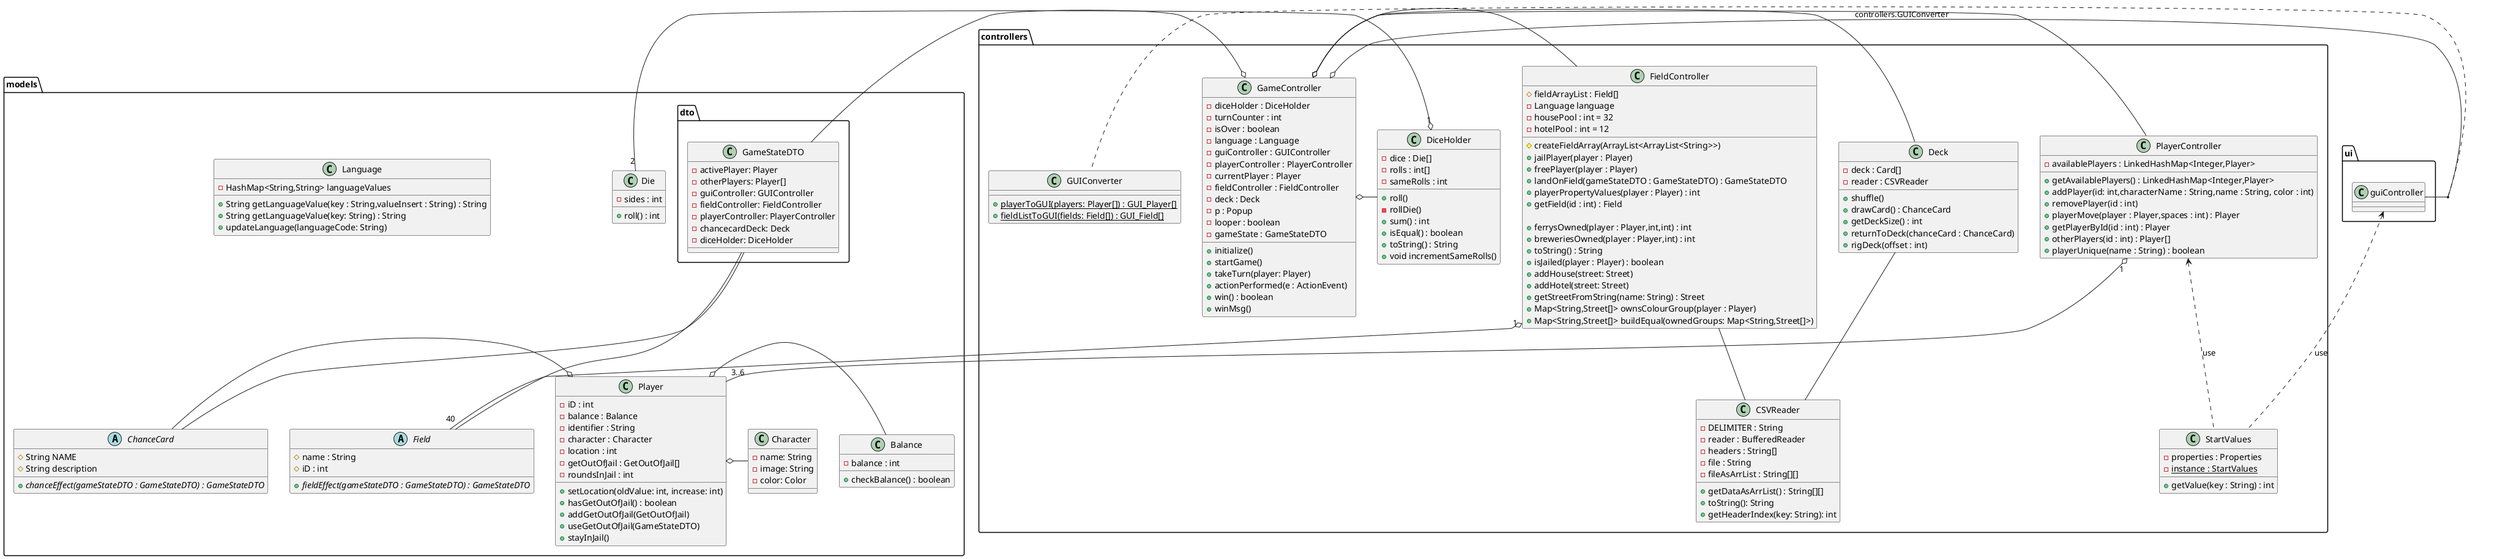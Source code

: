 @startuml
class models.Character {
- name: String
- image: String
- color: Color
}

class controllers.GUIConverter {
+ {static} playerToGUI(players: Player[]) : GUI_Player[]
+ {static} fieldListToGUI(fields: Field[]) : GUI_Field[]
}
class controllers.GameController {
- diceHolder : DiceHolder
- turnCounter : int
- isOver : boolean
- language : Language
- guiController : GUIController
- playerController : PlayerController
- currentPlayer : Player
- fieldController : FieldController
- deck : Deck
- p : Popup
- looper : boolean
- gameState : GameStateDTO
+ initialize()
+ startGame()
+ takeTurn(player: Player)
+ actionPerformed(e : ActionEvent)
+ win() : boolean
+ winMsg()
}
class controllers.FieldController {
# fieldArrayList : Field[]
- Language language
- housePool : int = 32
- hotelPool : int = 12
# createFieldArray(ArrayList<ArrayList<String>>)
+ jailPlayer(player : Player)
+ freePlayer(player : Player)
+ landOnField(gameStateDTO : GameStateDTO) : GameStateDTO
+ playerPropertyValues(player : Player) : int
+ getField(id : int) : Field

+ ferrysOwned(player : Player,int,int) : int
+ breweriesOwned(player : Player,int) : int
+ toString() : String
+ isJailed(player : Player) : boolean
+ addHouse(street: Street)
+ addHotel(street: Street)
+ getStreetFromString(name: String) : Street
+ Map<String,Street[]> ownsColourGroup(player : Player)
+ Map<String,Street[]> buildEqual(ownedGroups: Map<String,Street[]>)
}
class models.Language {
- HashMap<String,String> languageValues
+ String getLanguageValue(key : String,valueInsert : String) : String
+ String getLanguageValue(key: String) : String
+ updateLanguage(languageCode: String)
}
abstract class models.ChanceCard {
# String NAME
# String description
+ {abstract} chanceEffect(gameStateDTO : GameStateDTO) : GameStateDTO
}

class models.Player {
- iD : int
- balance : Balance
- identifier : String
- character : Character
- location : int
- getOutOfJail : GetOutOfJail[]
- roundsInJail : int

+ setLocation(oldValue: int, increase: int)
+ hasGetOutOfJail() : boolean
+ addGetOutOfJail(GetOutOfJail)
+ useGetOutOfJail(GameStateDTO)
+ stayInJail()
}

class ui.guiController{
}

abstract class models.Field {
# name : String
# iD : int
+ {abstract} fieldEffect(gameStateDTO : GameStateDTO) : GameStateDTO
}

class controllers.PlayerController {
- availablePlayers : LinkedHashMap<Integer,Player>
+ getAvailablePlayers() : LinkedHashMap<Integer,Player>
+ addPlayer(id: int,characterName : String,name : String, color : int)
+ removePlayer(id : int)
+ playerMove(player : Player,spaces : int) : Player
+ getPlayerById(id : int) : Player
+ otherPlayers(id : int) : Player[]
+ playerUnique(name : String) : boolean
}
class controllers.DiceHolder {
- dice : Die[]
- rolls : int[]
- sameRolls : int
+ roll()
- rollDie()
+ sum() : int
+ isEqual() : boolean
+ toString() : String
+ void incrementSameRolls()
}
class controllers.StartValues {
- properties : Properties
- {static} instance : StartValues
+ getValue(key : String) : int
}

class models.Balance {
- balance : int
+ checkBalance() : boolean
}

class models.Die {
- sides : int
+ roll() : int
}

class models.dto.GameStateDTO {
- activePlayer: Player
- otherPlayers: Player[]
- guiController: GUIController
- fieldController: FieldController
- playerController: PlayerController
- chancecardDeck: Deck
- diceHolder: DiceHolder
}
class controllers.Deck {
- deck : Card[]
- reader : CSVReader
+ shuffle()
+ drawCard() : ChanceCard
+ getDeckSize() : int
+ returnToDeck(chanceCard : ChanceCard)
+ rigDeck(offset : int)
}

class controllers.CSVReader {
- DELIMITER : String
- reader : BufferedReader
- headers : String[]
- file : String
- fileAsArrList : String[][]
+ getDataAsArrList() : String[][]
+ toString(): String
+ getHeaderIndex(key: String): int
}

'Models ejere
models.Player o- models.Character
models.Player o- models.Balance
models.Player o- models.ChanceCard

'Controllers ejere
controllers.DiceHolder"1" o- "2"models.Die
controllers.PlayerController "1" o- "3..6" models.Player
controllers.FieldController"1" o- "40" models.Field
'Game controller
controllers.GameController o- controllers.PlayerController
controllers.GameController o- controllers.FieldController
controllers.GameController o- controllers.Deck
controllers.GameController o- controllers.DiceHolder
controllers.GameController o- models.dto.GameStateDTO
controllers.GameController o- ui.guiController : controllers.GUIConverter
(controllers.GameController, ui.guiController) .. controllers.GUIConverter

controllers.FieldController -- controllers.CSVReader
controllers.Deck -- controllers.CSVReader

controllers.PlayerController <.. controllers.StartValues : use
ui.guiController <.. controllers.StartValues : use

models.dto.GameStateDTO -- models.Field
models.dto.GameStateDTO -- models.ChanceCard
@enduml